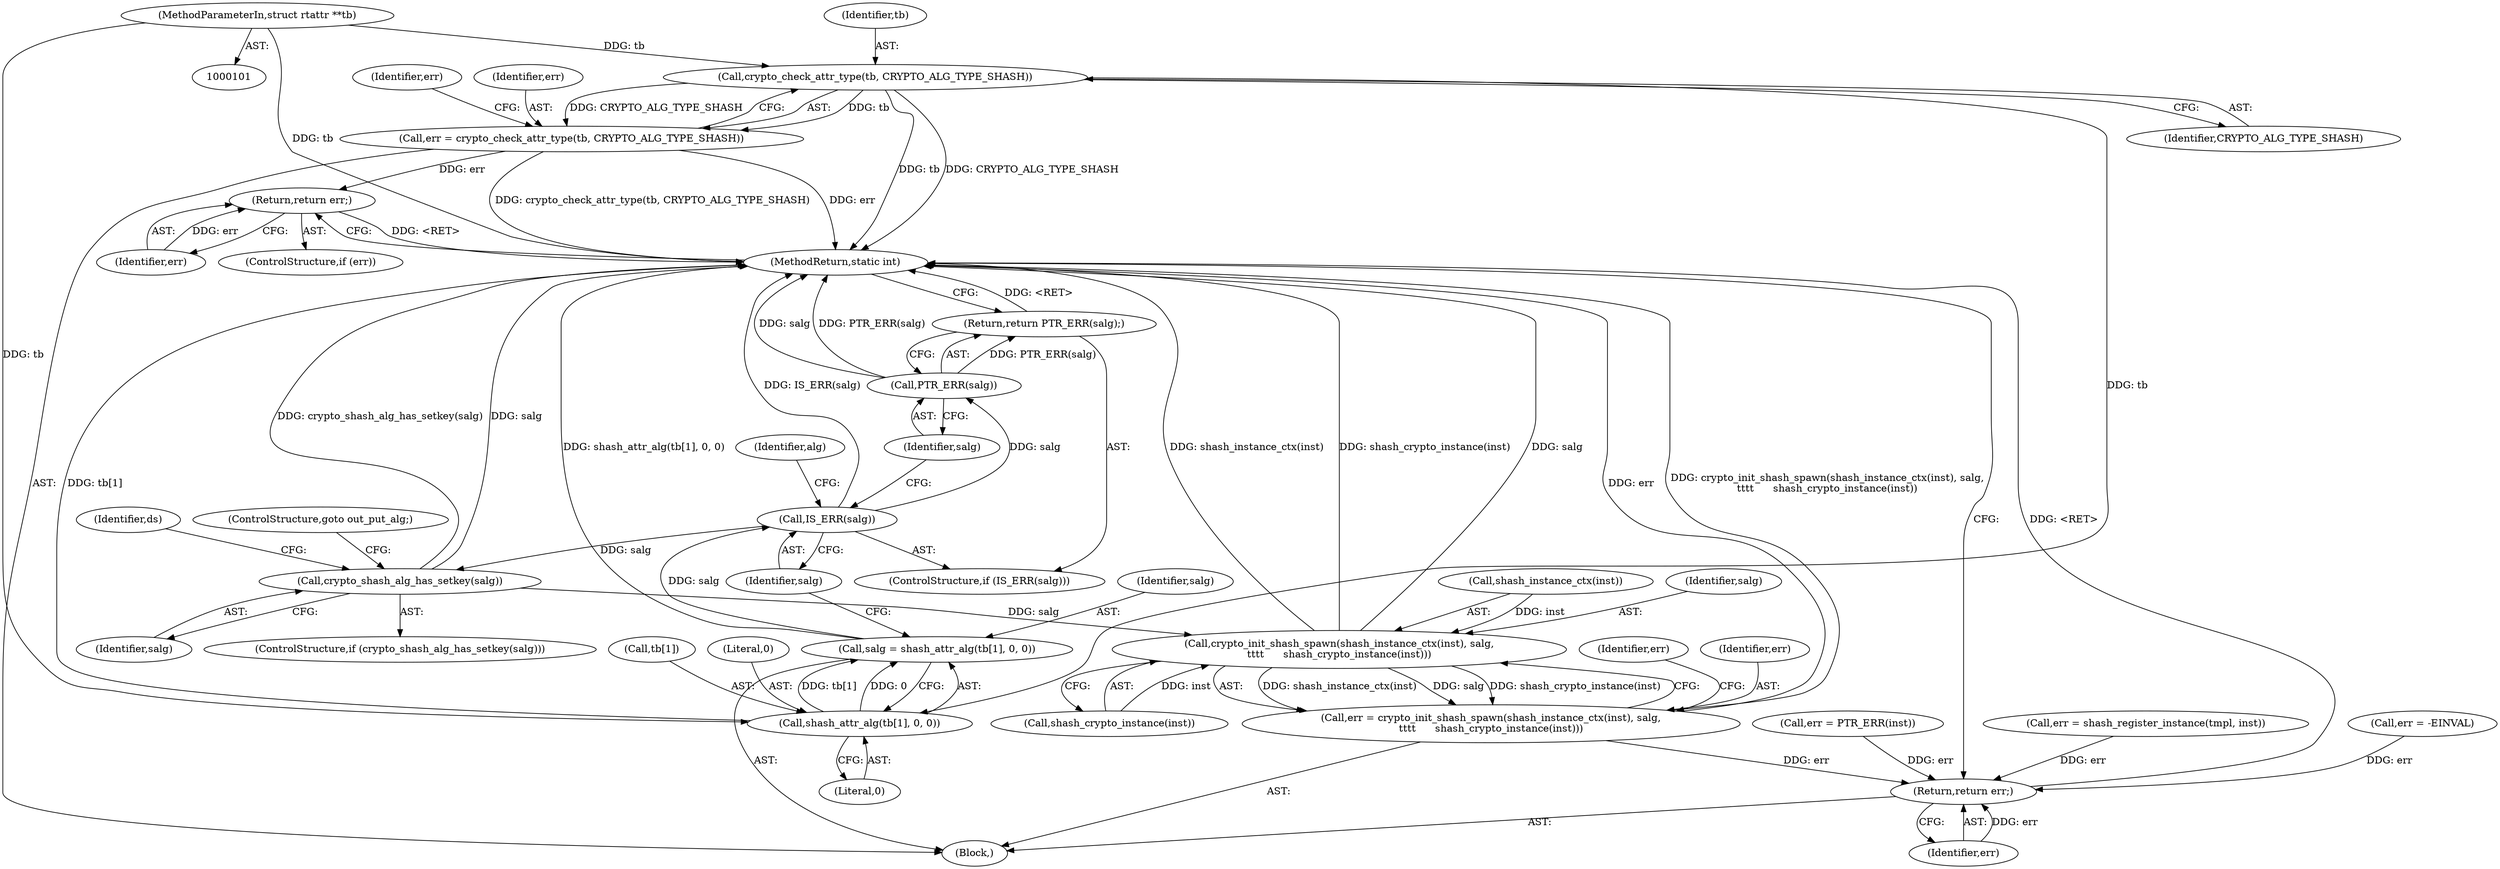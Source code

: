 digraph "0_linux_af3ff8045bbf3e32f1a448542e73abb4c8ceb6f1@API" {
"1000113" [label="(Call,crypto_check_attr_type(tb, CRYPTO_ALG_TYPE_SHASH))"];
"1000103" [label="(MethodParameterIn,struct rtattr **tb)"];
"1000111" [label="(Call,err = crypto_check_attr_type(tb, CRYPTO_ALG_TYPE_SHASH))"];
"1000118" [label="(Return,return err;)"];
"1000122" [label="(Call,shash_attr_alg(tb[1], 0, 0))"];
"1000120" [label="(Call,salg = shash_attr_alg(tb[1], 0, 0))"];
"1000129" [label="(Call,IS_ERR(salg))"];
"1000132" [label="(Call,PTR_ERR(salg))"];
"1000131" [label="(Return,return PTR_ERR(salg);)"];
"1000145" [label="(Call,crypto_shash_alg_has_setkey(salg))"];
"1000186" [label="(Call,crypto_init_shash_spawn(shash_instance_ctx(inst), salg,\n\t\t\t\t      shash_crypto_instance(inst)))"];
"1000184" [label="(Call,err = crypto_init_shash_spawn(shash_instance_ctx(inst), salg,\n\t\t\t\t      shash_crypto_instance(inst)))"];
"1000349" [label="(Return,return err;)"];
"1000116" [label="(ControlStructure,if (err))"];
"1000133" [label="(Identifier,salg)"];
"1000190" [label="(Call,shash_crypto_instance(inst))"];
"1000114" [label="(Identifier,tb)"];
"1000128" [label="(ControlStructure,if (IS_ERR(salg)))"];
"1000186" [label="(Call,crypto_init_shash_spawn(shash_instance_ctx(inst), salg,\n\t\t\t\t      shash_crypto_instance(inst)))"];
"1000118" [label="(Return,return err;)"];
"1000123" [label="(Call,tb[1])"];
"1000184" [label="(Call,err = crypto_init_shash_spawn(shash_instance_ctx(inst), salg,\n\t\t\t\t      shash_crypto_instance(inst)))"];
"1000115" [label="(Identifier,CRYPTO_ALG_TYPE_SHASH)"];
"1000119" [label="(Identifier,err)"];
"1000120" [label="(Call,salg = shash_attr_alg(tb[1], 0, 0))"];
"1000140" [label="(Call,err = -EINVAL)"];
"1000187" [label="(Call,shash_instance_ctx(inst))"];
"1000129" [label="(Call,IS_ERR(salg))"];
"1000145" [label="(Call,crypto_shash_alg_has_setkey(salg))"];
"1000127" [label="(Literal,0)"];
"1000126" [label="(Literal,0)"];
"1000130" [label="(Identifier,salg)"];
"1000144" [label="(ControlStructure,if (crypto_shash_alg_has_setkey(salg)))"];
"1000117" [label="(Identifier,err)"];
"1000189" [label="(Identifier,salg)"];
"1000176" [label="(Call,err = PTR_ERR(inst))"];
"1000135" [label="(Identifier,alg)"];
"1000103" [label="(MethodParameterIn,struct rtattr **tb)"];
"1000146" [label="(Identifier,salg)"];
"1000351" [label="(MethodReturn,static int)"];
"1000112" [label="(Identifier,err)"];
"1000111" [label="(Call,err = crypto_check_attr_type(tb, CRYPTO_ALG_TYPE_SHASH))"];
"1000121" [label="(Identifier,salg)"];
"1000349" [label="(Return,return err;)"];
"1000149" [label="(Identifier,ds)"];
"1000113" [label="(Call,crypto_check_attr_type(tb, CRYPTO_ALG_TYPE_SHASH))"];
"1000350" [label="(Identifier,err)"];
"1000132" [label="(Call,PTR_ERR(salg))"];
"1000122" [label="(Call,shash_attr_alg(tb[1], 0, 0))"];
"1000334" [label="(Call,err = shash_register_instance(tmpl, inst))"];
"1000147" [label="(ControlStructure,goto out_put_alg;)"];
"1000193" [label="(Identifier,err)"];
"1000131" [label="(Return,return PTR_ERR(salg);)"];
"1000104" [label="(Block,)"];
"1000185" [label="(Identifier,err)"];
"1000113" -> "1000111"  [label="AST: "];
"1000113" -> "1000115"  [label="CFG: "];
"1000114" -> "1000113"  [label="AST: "];
"1000115" -> "1000113"  [label="AST: "];
"1000111" -> "1000113"  [label="CFG: "];
"1000113" -> "1000351"  [label="DDG: tb"];
"1000113" -> "1000351"  [label="DDG: CRYPTO_ALG_TYPE_SHASH"];
"1000113" -> "1000111"  [label="DDG: tb"];
"1000113" -> "1000111"  [label="DDG: CRYPTO_ALG_TYPE_SHASH"];
"1000103" -> "1000113"  [label="DDG: tb"];
"1000113" -> "1000122"  [label="DDG: tb"];
"1000103" -> "1000101"  [label="AST: "];
"1000103" -> "1000351"  [label="DDG: tb"];
"1000103" -> "1000122"  [label="DDG: tb"];
"1000111" -> "1000104"  [label="AST: "];
"1000112" -> "1000111"  [label="AST: "];
"1000117" -> "1000111"  [label="CFG: "];
"1000111" -> "1000351"  [label="DDG: err"];
"1000111" -> "1000351"  [label="DDG: crypto_check_attr_type(tb, CRYPTO_ALG_TYPE_SHASH)"];
"1000111" -> "1000118"  [label="DDG: err"];
"1000118" -> "1000116"  [label="AST: "];
"1000118" -> "1000119"  [label="CFG: "];
"1000119" -> "1000118"  [label="AST: "];
"1000351" -> "1000118"  [label="CFG: "];
"1000118" -> "1000351"  [label="DDG: <RET>"];
"1000119" -> "1000118"  [label="DDG: err"];
"1000122" -> "1000120"  [label="AST: "];
"1000122" -> "1000127"  [label="CFG: "];
"1000123" -> "1000122"  [label="AST: "];
"1000126" -> "1000122"  [label="AST: "];
"1000127" -> "1000122"  [label="AST: "];
"1000120" -> "1000122"  [label="CFG: "];
"1000122" -> "1000351"  [label="DDG: tb[1]"];
"1000122" -> "1000120"  [label="DDG: tb[1]"];
"1000122" -> "1000120"  [label="DDG: 0"];
"1000120" -> "1000104"  [label="AST: "];
"1000121" -> "1000120"  [label="AST: "];
"1000130" -> "1000120"  [label="CFG: "];
"1000120" -> "1000351"  [label="DDG: shash_attr_alg(tb[1], 0, 0)"];
"1000120" -> "1000129"  [label="DDG: salg"];
"1000129" -> "1000128"  [label="AST: "];
"1000129" -> "1000130"  [label="CFG: "];
"1000130" -> "1000129"  [label="AST: "];
"1000133" -> "1000129"  [label="CFG: "];
"1000135" -> "1000129"  [label="CFG: "];
"1000129" -> "1000351"  [label="DDG: IS_ERR(salg)"];
"1000129" -> "1000132"  [label="DDG: salg"];
"1000129" -> "1000145"  [label="DDG: salg"];
"1000132" -> "1000131"  [label="AST: "];
"1000132" -> "1000133"  [label="CFG: "];
"1000133" -> "1000132"  [label="AST: "];
"1000131" -> "1000132"  [label="CFG: "];
"1000132" -> "1000351"  [label="DDG: PTR_ERR(salg)"];
"1000132" -> "1000351"  [label="DDG: salg"];
"1000132" -> "1000131"  [label="DDG: PTR_ERR(salg)"];
"1000131" -> "1000128"  [label="AST: "];
"1000351" -> "1000131"  [label="CFG: "];
"1000131" -> "1000351"  [label="DDG: <RET>"];
"1000145" -> "1000144"  [label="AST: "];
"1000145" -> "1000146"  [label="CFG: "];
"1000146" -> "1000145"  [label="AST: "];
"1000147" -> "1000145"  [label="CFG: "];
"1000149" -> "1000145"  [label="CFG: "];
"1000145" -> "1000351"  [label="DDG: crypto_shash_alg_has_setkey(salg)"];
"1000145" -> "1000351"  [label="DDG: salg"];
"1000145" -> "1000186"  [label="DDG: salg"];
"1000186" -> "1000184"  [label="AST: "];
"1000186" -> "1000190"  [label="CFG: "];
"1000187" -> "1000186"  [label="AST: "];
"1000189" -> "1000186"  [label="AST: "];
"1000190" -> "1000186"  [label="AST: "];
"1000184" -> "1000186"  [label="CFG: "];
"1000186" -> "1000351"  [label="DDG: shash_instance_ctx(inst)"];
"1000186" -> "1000351"  [label="DDG: shash_crypto_instance(inst)"];
"1000186" -> "1000351"  [label="DDG: salg"];
"1000186" -> "1000184"  [label="DDG: shash_instance_ctx(inst)"];
"1000186" -> "1000184"  [label="DDG: salg"];
"1000186" -> "1000184"  [label="DDG: shash_crypto_instance(inst)"];
"1000187" -> "1000186"  [label="DDG: inst"];
"1000190" -> "1000186"  [label="DDG: inst"];
"1000184" -> "1000104"  [label="AST: "];
"1000185" -> "1000184"  [label="AST: "];
"1000193" -> "1000184"  [label="CFG: "];
"1000184" -> "1000351"  [label="DDG: err"];
"1000184" -> "1000351"  [label="DDG: crypto_init_shash_spawn(shash_instance_ctx(inst), salg,\n\t\t\t\t      shash_crypto_instance(inst))"];
"1000184" -> "1000349"  [label="DDG: err"];
"1000349" -> "1000104"  [label="AST: "];
"1000349" -> "1000350"  [label="CFG: "];
"1000350" -> "1000349"  [label="AST: "];
"1000351" -> "1000349"  [label="CFG: "];
"1000349" -> "1000351"  [label="DDG: <RET>"];
"1000350" -> "1000349"  [label="DDG: err"];
"1000140" -> "1000349"  [label="DDG: err"];
"1000176" -> "1000349"  [label="DDG: err"];
"1000334" -> "1000349"  [label="DDG: err"];
}
